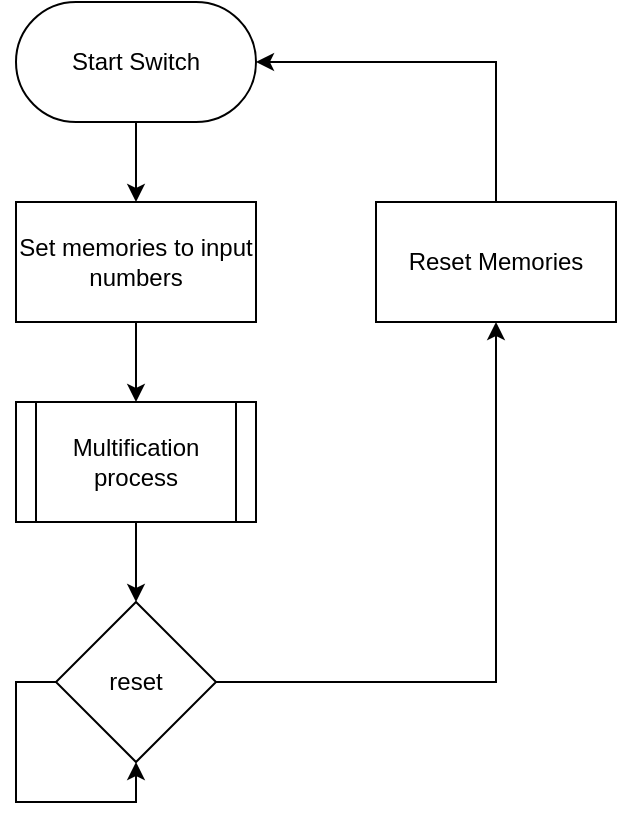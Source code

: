 <mxfile version="13.2.3" type="device"><diagram id="fvYg03td9amSQVP7yUnh" name="Page-1"><mxGraphModel dx="464" dy="825" grid="1" gridSize="10" guides="1" tooltips="1" connect="1" arrows="1" fold="1" page="1" pageScale="1" pageWidth="827" pageHeight="1169" math="0" shadow="0"><root><mxCell id="0"/><mxCell id="1" parent="0"/><mxCell id="5kDX1Q4yX0PMDjeEs7QU-4" style="edgeStyle=orthogonalEdgeStyle;rounded=0;orthogonalLoop=1;jettySize=auto;html=1;exitX=0.5;exitY=1;exitDx=0;exitDy=0;" parent="1" source="5kDX1Q4yX0PMDjeEs7QU-1" target="5kDX1Q4yX0PMDjeEs7QU-5" edge="1"><mxGeometry relative="1" as="geometry"><mxPoint x="180" y="490" as="targetPoint"/></mxGeometry></mxCell><mxCell id="5kDX1Q4yX0PMDjeEs7QU-1" value="Multification process" style="shape=process;whiteSpace=wrap;html=1;backgroundOutline=1;size=0.083;" parent="1" vertex="1"><mxGeometry x="120" y="420" width="120" height="60" as="geometry"/></mxCell><mxCell id="5kDX1Q4yX0PMDjeEs7QU-13" style="edgeStyle=orthogonalEdgeStyle;rounded=0;orthogonalLoop=1;jettySize=auto;html=1;exitX=0.5;exitY=1;exitDx=0;exitDy=0;entryX=0.5;entryY=0;entryDx=0;entryDy=0;" parent="1" source="5kDX1Q4yX0PMDjeEs7QU-2" target="5kDX1Q4yX0PMDjeEs7QU-12" edge="1"><mxGeometry relative="1" as="geometry"/></mxCell><mxCell id="5kDX1Q4yX0PMDjeEs7QU-2" value="&lt;div&gt;Start Switch&lt;/div&gt;" style="rounded=1;whiteSpace=wrap;html=1;arcSize=50;" parent="1" vertex="1"><mxGeometry x="120" y="220" width="120" height="60" as="geometry"/></mxCell><mxCell id="5kDX1Q4yX0PMDjeEs7QU-10" style="edgeStyle=orthogonalEdgeStyle;rounded=0;orthogonalLoop=1;jettySize=auto;html=1;exitX=1;exitY=0.5;exitDx=0;exitDy=0;entryX=0.5;entryY=1;entryDx=0;entryDy=0;" parent="1" source="5kDX1Q4yX0PMDjeEs7QU-5" target="5kDX1Q4yX0PMDjeEs7QU-9" edge="1"><mxGeometry relative="1" as="geometry"/></mxCell><mxCell id="5kDX1Q4yX0PMDjeEs7QU-5" value="reset" style="rhombus;whiteSpace=wrap;html=1;" parent="1" vertex="1"><mxGeometry x="140" y="520" width="80" height="80" as="geometry"/></mxCell><mxCell id="5kDX1Q4yX0PMDjeEs7QU-6" style="edgeStyle=orthogonalEdgeStyle;rounded=0;orthogonalLoop=1;jettySize=auto;html=1;exitX=0;exitY=0.5;exitDx=0;exitDy=0;" parent="1" source="5kDX1Q4yX0PMDjeEs7QU-5" target="5kDX1Q4yX0PMDjeEs7QU-5" edge="1"><mxGeometry relative="1" as="geometry"><Array as="points"><mxPoint x="120" y="560"/><mxPoint x="120" y="620"/><mxPoint x="180" y="620"/></Array></mxGeometry></mxCell><mxCell id="5kDX1Q4yX0PMDjeEs7QU-11" style="edgeStyle=orthogonalEdgeStyle;rounded=0;orthogonalLoop=1;jettySize=auto;html=1;exitX=0.5;exitY=0;exitDx=0;exitDy=0;entryX=1;entryY=0.5;entryDx=0;entryDy=0;" parent="1" source="5kDX1Q4yX0PMDjeEs7QU-9" target="5kDX1Q4yX0PMDjeEs7QU-2" edge="1"><mxGeometry relative="1" as="geometry"/></mxCell><mxCell id="5kDX1Q4yX0PMDjeEs7QU-9" value="&lt;div&gt;Reset Memories&lt;/div&gt;" style="rounded=0;whiteSpace=wrap;html=1;" parent="1" vertex="1"><mxGeometry x="300" y="320" width="120" height="60" as="geometry"/></mxCell><mxCell id="5kDX1Q4yX0PMDjeEs7QU-14" style="edgeStyle=orthogonalEdgeStyle;rounded=0;orthogonalLoop=1;jettySize=auto;html=1;exitX=0.5;exitY=1;exitDx=0;exitDy=0;entryX=0.5;entryY=0;entryDx=0;entryDy=0;" parent="1" source="5kDX1Q4yX0PMDjeEs7QU-12" target="5kDX1Q4yX0PMDjeEs7QU-1" edge="1"><mxGeometry relative="1" as="geometry"/></mxCell><mxCell id="5kDX1Q4yX0PMDjeEs7QU-12" value="&lt;div&gt;Set memories to input numbers&lt;/div&gt;" style="rounded=0;whiteSpace=wrap;html=1;" parent="1" vertex="1"><mxGeometry x="120" y="320" width="120" height="60" as="geometry"/></mxCell></root></mxGraphModel></diagram></mxfile>